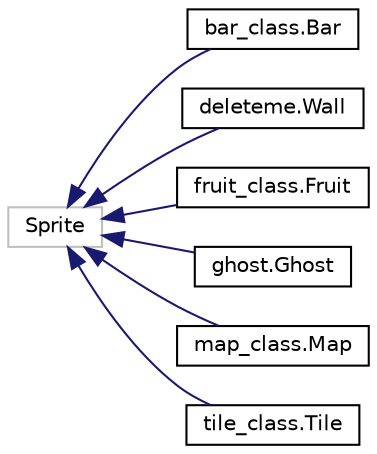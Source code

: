 digraph "Graphical Class Hierarchy"
{
 // LATEX_PDF_SIZE
  edge [fontname="Helvetica",fontsize="10",labelfontname="Helvetica",labelfontsize="10"];
  node [fontname="Helvetica",fontsize="10",shape=record];
  rankdir="LR";
  Node1 [label="Sprite",height=0.2,width=0.4,color="grey75", fillcolor="white", style="filled",tooltip=" "];
  Node1 -> Node0 [dir="back",color="midnightblue",fontsize="10",style="solid",fontname="Helvetica"];
  Node0 [label="bar_class.Bar",height=0.2,width=0.4,color="black", fillcolor="white", style="filled",URL="$classbar__class_1_1_bar.html",tooltip=" "];
  Node1 -> Node3 [dir="back",color="midnightblue",fontsize="10",style="solid",fontname="Helvetica"];
  Node3 [label="deleteme.Wall",height=0.2,width=0.4,color="black", fillcolor="white", style="filled",URL="$classdeleteme_1_1_wall.html",tooltip=" "];
  Node1 -> Node4 [dir="back",color="midnightblue",fontsize="10",style="solid",fontname="Helvetica"];
  Node4 [label="fruit_class.Fruit",height=0.2,width=0.4,color="black", fillcolor="white", style="filled",URL="$classfruit__class_1_1_fruit.html",tooltip=" "];
  Node1 -> Node5 [dir="back",color="midnightblue",fontsize="10",style="solid",fontname="Helvetica"];
  Node5 [label="ghost.Ghost",height=0.2,width=0.4,color="black", fillcolor="white", style="filled",URL="$classghost_1_1_ghost.html",tooltip=" "];
  Node1 -> Node6 [dir="back",color="midnightblue",fontsize="10",style="solid",fontname="Helvetica"];
  Node6 [label="map_class.Map",height=0.2,width=0.4,color="black", fillcolor="white", style="filled",URL="$classmap__class_1_1_map.html",tooltip=" "];
  Node1 -> Node7 [dir="back",color="midnightblue",fontsize="10",style="solid",fontname="Helvetica"];
  Node7 [label="tile_class.Tile",height=0.2,width=0.4,color="black", fillcolor="white", style="filled",URL="$classtile__class_1_1_tile.html",tooltip=" "];
}
